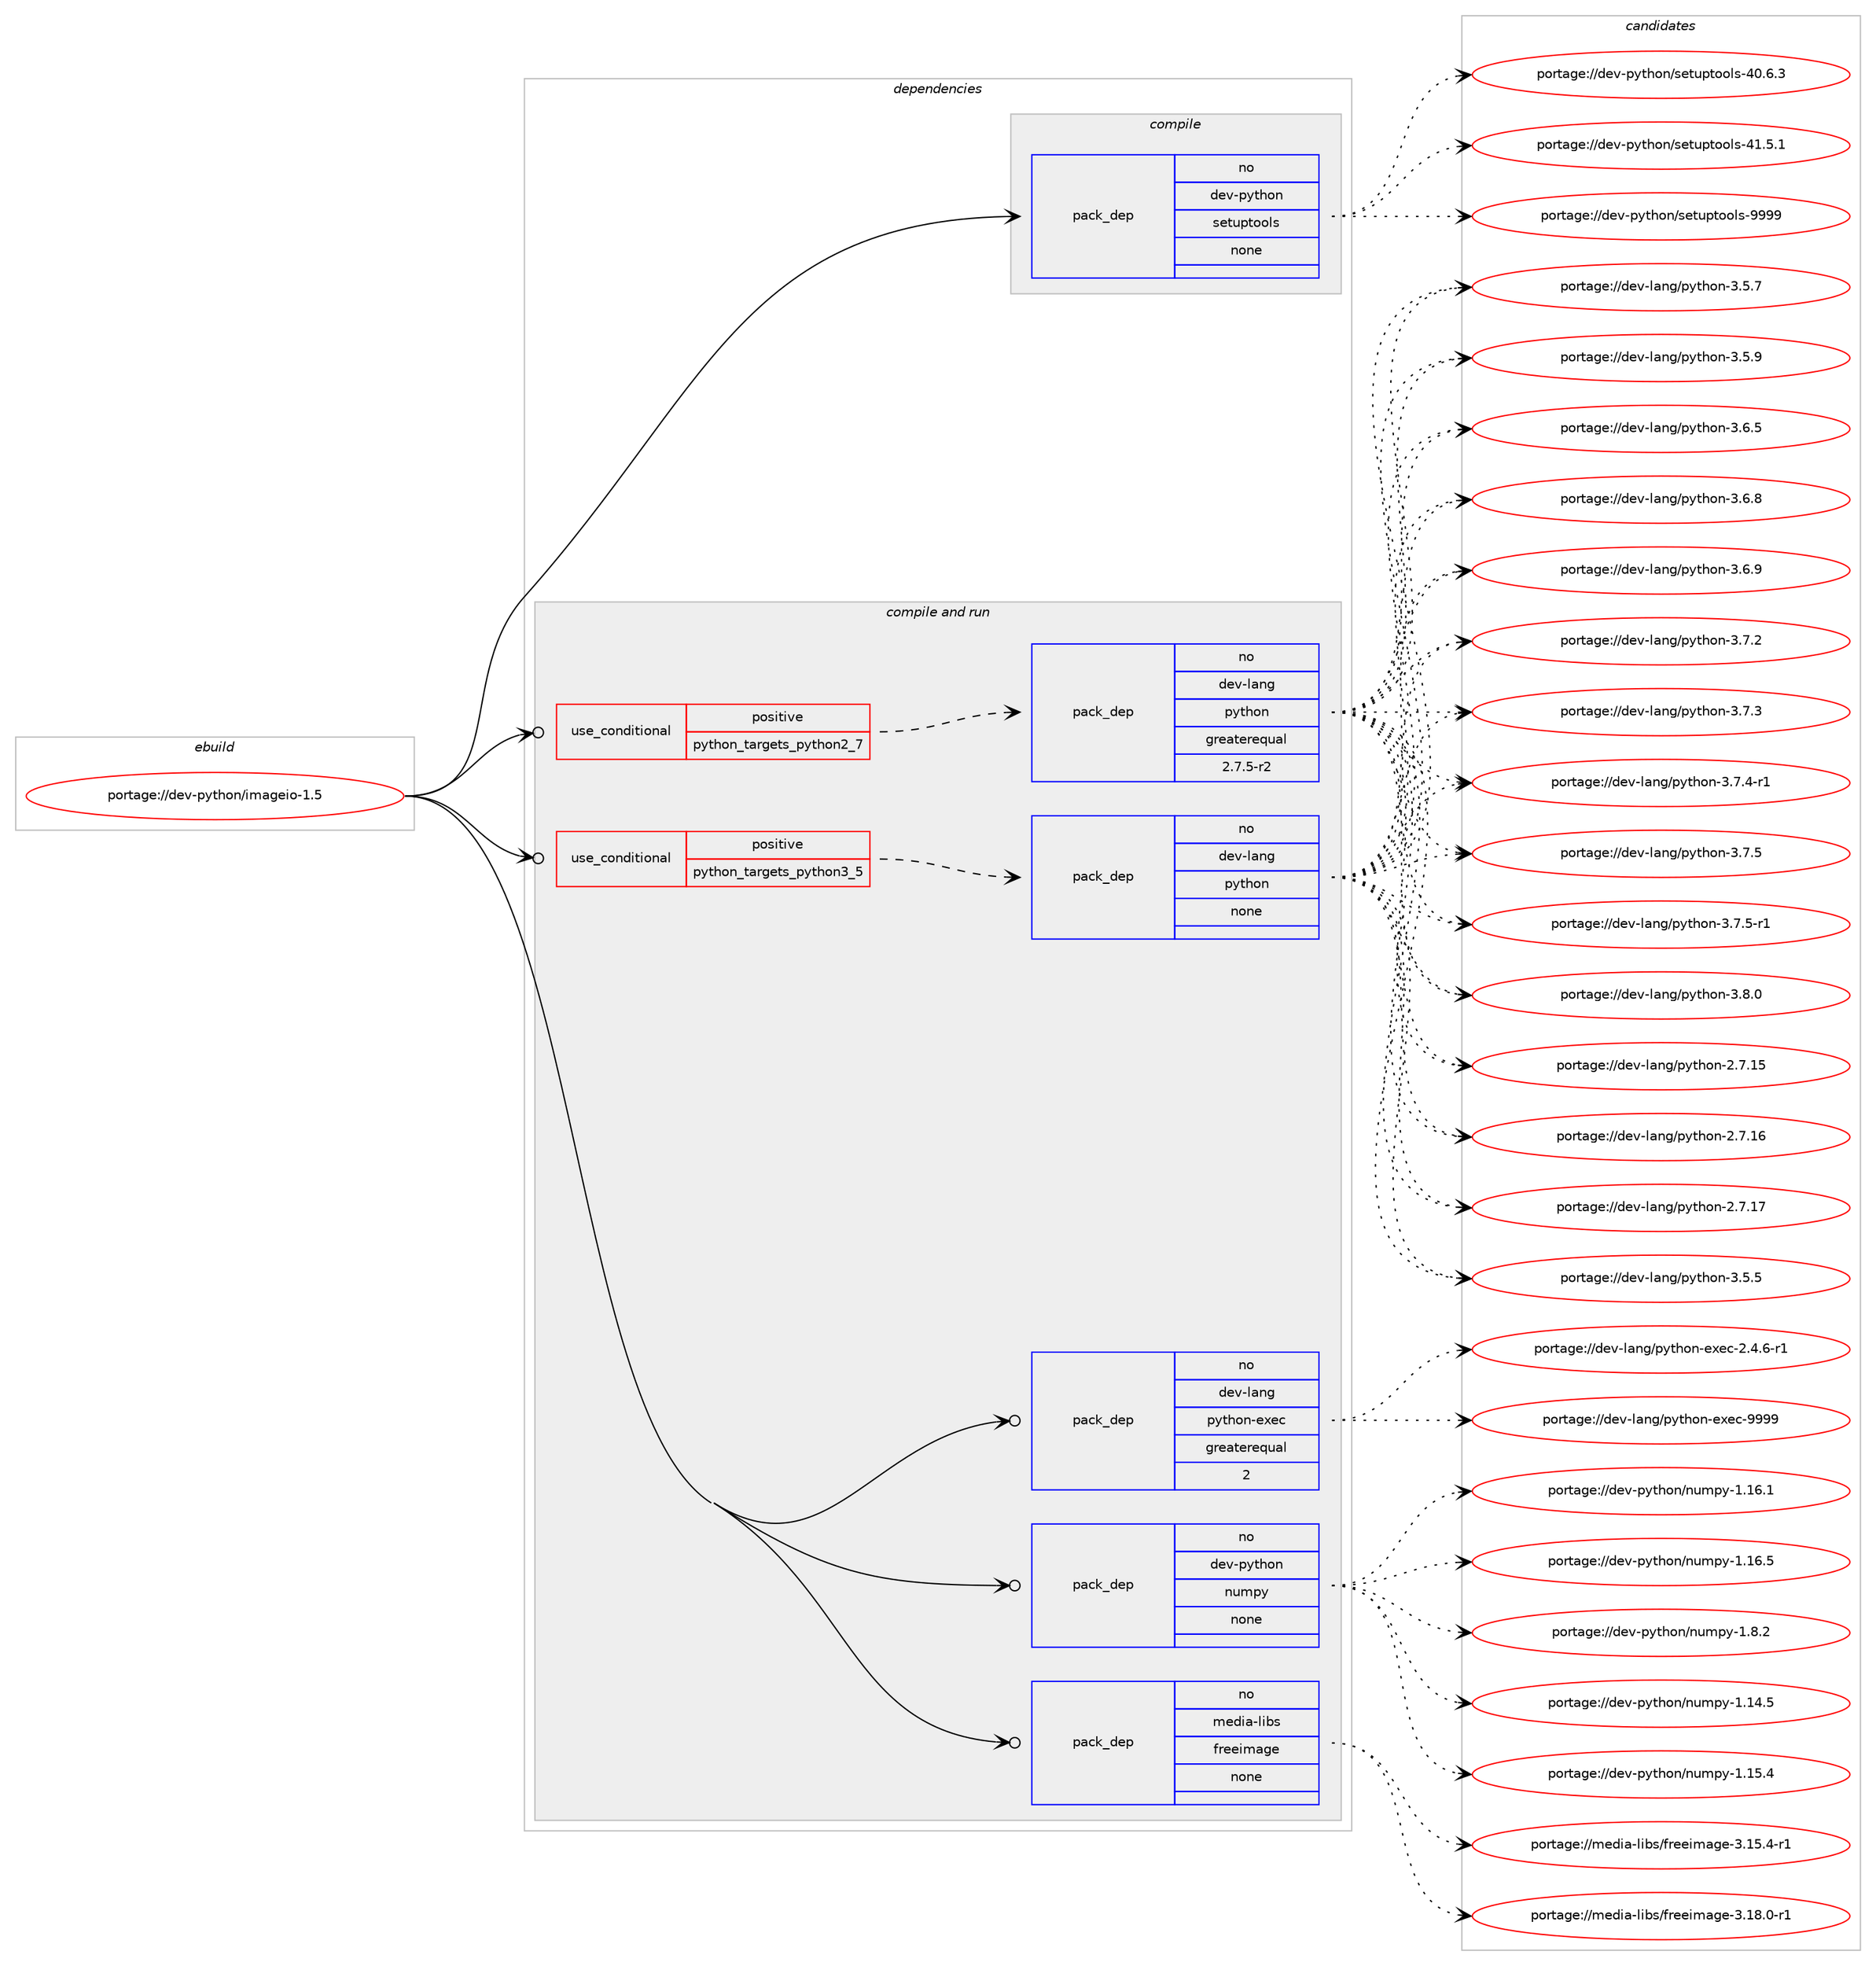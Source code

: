 digraph prolog {

# *************
# Graph options
# *************

newrank=true;
concentrate=true;
compound=true;
graph [rankdir=LR,fontname=Helvetica,fontsize=10,ranksep=1.5];#, ranksep=2.5, nodesep=0.2];
edge  [arrowhead=vee];
node  [fontname=Helvetica,fontsize=10];

# **********
# The ebuild
# **********

subgraph cluster_leftcol {
color=gray;
rank=same;
label=<<i>ebuild</i>>;
id [label="portage://dev-python/imageio-1.5", color=red, width=4, href="../dev-python/imageio-1.5.svg"];
}

# ****************
# The dependencies
# ****************

subgraph cluster_midcol {
color=gray;
label=<<i>dependencies</i>>;
subgraph cluster_compile {
fillcolor="#eeeeee";
style=filled;
label=<<i>compile</i>>;
subgraph pack110714 {
dependency144054 [label=<<TABLE BORDER="0" CELLBORDER="1" CELLSPACING="0" CELLPADDING="4" WIDTH="220"><TR><TD ROWSPAN="6" CELLPADDING="30">pack_dep</TD></TR><TR><TD WIDTH="110">no</TD></TR><TR><TD>dev-python</TD></TR><TR><TD>setuptools</TD></TR><TR><TD>none</TD></TR><TR><TD></TD></TR></TABLE>>, shape=none, color=blue];
}
id:e -> dependency144054:w [weight=20,style="solid",arrowhead="vee"];
}
subgraph cluster_compileandrun {
fillcolor="#eeeeee";
style=filled;
label=<<i>compile and run</i>>;
subgraph cond30020 {
dependency144055 [label=<<TABLE BORDER="0" CELLBORDER="1" CELLSPACING="0" CELLPADDING="4"><TR><TD ROWSPAN="3" CELLPADDING="10">use_conditional</TD></TR><TR><TD>positive</TD></TR><TR><TD>python_targets_python2_7</TD></TR></TABLE>>, shape=none, color=red];
subgraph pack110715 {
dependency144056 [label=<<TABLE BORDER="0" CELLBORDER="1" CELLSPACING="0" CELLPADDING="4" WIDTH="220"><TR><TD ROWSPAN="6" CELLPADDING="30">pack_dep</TD></TR><TR><TD WIDTH="110">no</TD></TR><TR><TD>dev-lang</TD></TR><TR><TD>python</TD></TR><TR><TD>greaterequal</TD></TR><TR><TD>2.7.5-r2</TD></TR></TABLE>>, shape=none, color=blue];
}
dependency144055:e -> dependency144056:w [weight=20,style="dashed",arrowhead="vee"];
}
id:e -> dependency144055:w [weight=20,style="solid",arrowhead="odotvee"];
subgraph cond30021 {
dependency144057 [label=<<TABLE BORDER="0" CELLBORDER="1" CELLSPACING="0" CELLPADDING="4"><TR><TD ROWSPAN="3" CELLPADDING="10">use_conditional</TD></TR><TR><TD>positive</TD></TR><TR><TD>python_targets_python3_5</TD></TR></TABLE>>, shape=none, color=red];
subgraph pack110716 {
dependency144058 [label=<<TABLE BORDER="0" CELLBORDER="1" CELLSPACING="0" CELLPADDING="4" WIDTH="220"><TR><TD ROWSPAN="6" CELLPADDING="30">pack_dep</TD></TR><TR><TD WIDTH="110">no</TD></TR><TR><TD>dev-lang</TD></TR><TR><TD>python</TD></TR><TR><TD>none</TD></TR><TR><TD></TD></TR></TABLE>>, shape=none, color=blue];
}
dependency144057:e -> dependency144058:w [weight=20,style="dashed",arrowhead="vee"];
}
id:e -> dependency144057:w [weight=20,style="solid",arrowhead="odotvee"];
subgraph pack110717 {
dependency144059 [label=<<TABLE BORDER="0" CELLBORDER="1" CELLSPACING="0" CELLPADDING="4" WIDTH="220"><TR><TD ROWSPAN="6" CELLPADDING="30">pack_dep</TD></TR><TR><TD WIDTH="110">no</TD></TR><TR><TD>dev-lang</TD></TR><TR><TD>python-exec</TD></TR><TR><TD>greaterequal</TD></TR><TR><TD>2</TD></TR></TABLE>>, shape=none, color=blue];
}
id:e -> dependency144059:w [weight=20,style="solid",arrowhead="odotvee"];
subgraph pack110718 {
dependency144060 [label=<<TABLE BORDER="0" CELLBORDER="1" CELLSPACING="0" CELLPADDING="4" WIDTH="220"><TR><TD ROWSPAN="6" CELLPADDING="30">pack_dep</TD></TR><TR><TD WIDTH="110">no</TD></TR><TR><TD>dev-python</TD></TR><TR><TD>numpy</TD></TR><TR><TD>none</TD></TR><TR><TD></TD></TR></TABLE>>, shape=none, color=blue];
}
id:e -> dependency144060:w [weight=20,style="solid",arrowhead="odotvee"];
subgraph pack110719 {
dependency144061 [label=<<TABLE BORDER="0" CELLBORDER="1" CELLSPACING="0" CELLPADDING="4" WIDTH="220"><TR><TD ROWSPAN="6" CELLPADDING="30">pack_dep</TD></TR><TR><TD WIDTH="110">no</TD></TR><TR><TD>media-libs</TD></TR><TR><TD>freeimage</TD></TR><TR><TD>none</TD></TR><TR><TD></TD></TR></TABLE>>, shape=none, color=blue];
}
id:e -> dependency144061:w [weight=20,style="solid",arrowhead="odotvee"];
}
subgraph cluster_run {
fillcolor="#eeeeee";
style=filled;
label=<<i>run</i>>;
}
}

# **************
# The candidates
# **************

subgraph cluster_choices {
rank=same;
color=gray;
label=<<i>candidates</i>>;

subgraph choice110714 {
color=black;
nodesep=1;
choiceportage100101118451121211161041111104711510111611711211611111110811545524846544651 [label="portage://dev-python/setuptools-40.6.3", color=red, width=4,href="../dev-python/setuptools-40.6.3.svg"];
choiceportage100101118451121211161041111104711510111611711211611111110811545524946534649 [label="portage://dev-python/setuptools-41.5.1", color=red, width=4,href="../dev-python/setuptools-41.5.1.svg"];
choiceportage10010111845112121116104111110471151011161171121161111111081154557575757 [label="portage://dev-python/setuptools-9999", color=red, width=4,href="../dev-python/setuptools-9999.svg"];
dependency144054:e -> choiceportage100101118451121211161041111104711510111611711211611111110811545524846544651:w [style=dotted,weight="100"];
dependency144054:e -> choiceportage100101118451121211161041111104711510111611711211611111110811545524946534649:w [style=dotted,weight="100"];
dependency144054:e -> choiceportage10010111845112121116104111110471151011161171121161111111081154557575757:w [style=dotted,weight="100"];
}
subgraph choice110715 {
color=black;
nodesep=1;
choiceportage10010111845108971101034711212111610411111045504655464953 [label="portage://dev-lang/python-2.7.15", color=red, width=4,href="../dev-lang/python-2.7.15.svg"];
choiceportage10010111845108971101034711212111610411111045504655464954 [label="portage://dev-lang/python-2.7.16", color=red, width=4,href="../dev-lang/python-2.7.16.svg"];
choiceportage10010111845108971101034711212111610411111045504655464955 [label="portage://dev-lang/python-2.7.17", color=red, width=4,href="../dev-lang/python-2.7.17.svg"];
choiceportage100101118451089711010347112121116104111110455146534653 [label="portage://dev-lang/python-3.5.5", color=red, width=4,href="../dev-lang/python-3.5.5.svg"];
choiceportage100101118451089711010347112121116104111110455146534655 [label="portage://dev-lang/python-3.5.7", color=red, width=4,href="../dev-lang/python-3.5.7.svg"];
choiceportage100101118451089711010347112121116104111110455146534657 [label="portage://dev-lang/python-3.5.9", color=red, width=4,href="../dev-lang/python-3.5.9.svg"];
choiceportage100101118451089711010347112121116104111110455146544653 [label="portage://dev-lang/python-3.6.5", color=red, width=4,href="../dev-lang/python-3.6.5.svg"];
choiceportage100101118451089711010347112121116104111110455146544656 [label="portage://dev-lang/python-3.6.8", color=red, width=4,href="../dev-lang/python-3.6.8.svg"];
choiceportage100101118451089711010347112121116104111110455146544657 [label="portage://dev-lang/python-3.6.9", color=red, width=4,href="../dev-lang/python-3.6.9.svg"];
choiceportage100101118451089711010347112121116104111110455146554650 [label="portage://dev-lang/python-3.7.2", color=red, width=4,href="../dev-lang/python-3.7.2.svg"];
choiceportage100101118451089711010347112121116104111110455146554651 [label="portage://dev-lang/python-3.7.3", color=red, width=4,href="../dev-lang/python-3.7.3.svg"];
choiceportage1001011184510897110103471121211161041111104551465546524511449 [label="portage://dev-lang/python-3.7.4-r1", color=red, width=4,href="../dev-lang/python-3.7.4-r1.svg"];
choiceportage100101118451089711010347112121116104111110455146554653 [label="portage://dev-lang/python-3.7.5", color=red, width=4,href="../dev-lang/python-3.7.5.svg"];
choiceportage1001011184510897110103471121211161041111104551465546534511449 [label="portage://dev-lang/python-3.7.5-r1", color=red, width=4,href="../dev-lang/python-3.7.5-r1.svg"];
choiceportage100101118451089711010347112121116104111110455146564648 [label="portage://dev-lang/python-3.8.0", color=red, width=4,href="../dev-lang/python-3.8.0.svg"];
dependency144056:e -> choiceportage10010111845108971101034711212111610411111045504655464953:w [style=dotted,weight="100"];
dependency144056:e -> choiceportage10010111845108971101034711212111610411111045504655464954:w [style=dotted,weight="100"];
dependency144056:e -> choiceportage10010111845108971101034711212111610411111045504655464955:w [style=dotted,weight="100"];
dependency144056:e -> choiceportage100101118451089711010347112121116104111110455146534653:w [style=dotted,weight="100"];
dependency144056:e -> choiceportage100101118451089711010347112121116104111110455146534655:w [style=dotted,weight="100"];
dependency144056:e -> choiceportage100101118451089711010347112121116104111110455146534657:w [style=dotted,weight="100"];
dependency144056:e -> choiceportage100101118451089711010347112121116104111110455146544653:w [style=dotted,weight="100"];
dependency144056:e -> choiceportage100101118451089711010347112121116104111110455146544656:w [style=dotted,weight="100"];
dependency144056:e -> choiceportage100101118451089711010347112121116104111110455146544657:w [style=dotted,weight="100"];
dependency144056:e -> choiceportage100101118451089711010347112121116104111110455146554650:w [style=dotted,weight="100"];
dependency144056:e -> choiceportage100101118451089711010347112121116104111110455146554651:w [style=dotted,weight="100"];
dependency144056:e -> choiceportage1001011184510897110103471121211161041111104551465546524511449:w [style=dotted,weight="100"];
dependency144056:e -> choiceportage100101118451089711010347112121116104111110455146554653:w [style=dotted,weight="100"];
dependency144056:e -> choiceportage1001011184510897110103471121211161041111104551465546534511449:w [style=dotted,weight="100"];
dependency144056:e -> choiceportage100101118451089711010347112121116104111110455146564648:w [style=dotted,weight="100"];
}
subgraph choice110716 {
color=black;
nodesep=1;
choiceportage10010111845108971101034711212111610411111045504655464953 [label="portage://dev-lang/python-2.7.15", color=red, width=4,href="../dev-lang/python-2.7.15.svg"];
choiceportage10010111845108971101034711212111610411111045504655464954 [label="portage://dev-lang/python-2.7.16", color=red, width=4,href="../dev-lang/python-2.7.16.svg"];
choiceportage10010111845108971101034711212111610411111045504655464955 [label="portage://dev-lang/python-2.7.17", color=red, width=4,href="../dev-lang/python-2.7.17.svg"];
choiceportage100101118451089711010347112121116104111110455146534653 [label="portage://dev-lang/python-3.5.5", color=red, width=4,href="../dev-lang/python-3.5.5.svg"];
choiceportage100101118451089711010347112121116104111110455146534655 [label="portage://dev-lang/python-3.5.7", color=red, width=4,href="../dev-lang/python-3.5.7.svg"];
choiceportage100101118451089711010347112121116104111110455146534657 [label="portage://dev-lang/python-3.5.9", color=red, width=4,href="../dev-lang/python-3.5.9.svg"];
choiceportage100101118451089711010347112121116104111110455146544653 [label="portage://dev-lang/python-3.6.5", color=red, width=4,href="../dev-lang/python-3.6.5.svg"];
choiceportage100101118451089711010347112121116104111110455146544656 [label="portage://dev-lang/python-3.6.8", color=red, width=4,href="../dev-lang/python-3.6.8.svg"];
choiceportage100101118451089711010347112121116104111110455146544657 [label="portage://dev-lang/python-3.6.9", color=red, width=4,href="../dev-lang/python-3.6.9.svg"];
choiceportage100101118451089711010347112121116104111110455146554650 [label="portage://dev-lang/python-3.7.2", color=red, width=4,href="../dev-lang/python-3.7.2.svg"];
choiceportage100101118451089711010347112121116104111110455146554651 [label="portage://dev-lang/python-3.7.3", color=red, width=4,href="../dev-lang/python-3.7.3.svg"];
choiceportage1001011184510897110103471121211161041111104551465546524511449 [label="portage://dev-lang/python-3.7.4-r1", color=red, width=4,href="../dev-lang/python-3.7.4-r1.svg"];
choiceportage100101118451089711010347112121116104111110455146554653 [label="portage://dev-lang/python-3.7.5", color=red, width=4,href="../dev-lang/python-3.7.5.svg"];
choiceportage1001011184510897110103471121211161041111104551465546534511449 [label="portage://dev-lang/python-3.7.5-r1", color=red, width=4,href="../dev-lang/python-3.7.5-r1.svg"];
choiceportage100101118451089711010347112121116104111110455146564648 [label="portage://dev-lang/python-3.8.0", color=red, width=4,href="../dev-lang/python-3.8.0.svg"];
dependency144058:e -> choiceportage10010111845108971101034711212111610411111045504655464953:w [style=dotted,weight="100"];
dependency144058:e -> choiceportage10010111845108971101034711212111610411111045504655464954:w [style=dotted,weight="100"];
dependency144058:e -> choiceportage10010111845108971101034711212111610411111045504655464955:w [style=dotted,weight="100"];
dependency144058:e -> choiceportage100101118451089711010347112121116104111110455146534653:w [style=dotted,weight="100"];
dependency144058:e -> choiceportage100101118451089711010347112121116104111110455146534655:w [style=dotted,weight="100"];
dependency144058:e -> choiceportage100101118451089711010347112121116104111110455146534657:w [style=dotted,weight="100"];
dependency144058:e -> choiceportage100101118451089711010347112121116104111110455146544653:w [style=dotted,weight="100"];
dependency144058:e -> choiceportage100101118451089711010347112121116104111110455146544656:w [style=dotted,weight="100"];
dependency144058:e -> choiceportage100101118451089711010347112121116104111110455146544657:w [style=dotted,weight="100"];
dependency144058:e -> choiceportage100101118451089711010347112121116104111110455146554650:w [style=dotted,weight="100"];
dependency144058:e -> choiceportage100101118451089711010347112121116104111110455146554651:w [style=dotted,weight="100"];
dependency144058:e -> choiceportage1001011184510897110103471121211161041111104551465546524511449:w [style=dotted,weight="100"];
dependency144058:e -> choiceportage100101118451089711010347112121116104111110455146554653:w [style=dotted,weight="100"];
dependency144058:e -> choiceportage1001011184510897110103471121211161041111104551465546534511449:w [style=dotted,weight="100"];
dependency144058:e -> choiceportage100101118451089711010347112121116104111110455146564648:w [style=dotted,weight="100"];
}
subgraph choice110717 {
color=black;
nodesep=1;
choiceportage10010111845108971101034711212111610411111045101120101994550465246544511449 [label="portage://dev-lang/python-exec-2.4.6-r1", color=red, width=4,href="../dev-lang/python-exec-2.4.6-r1.svg"];
choiceportage10010111845108971101034711212111610411111045101120101994557575757 [label="portage://dev-lang/python-exec-9999", color=red, width=4,href="../dev-lang/python-exec-9999.svg"];
dependency144059:e -> choiceportage10010111845108971101034711212111610411111045101120101994550465246544511449:w [style=dotted,weight="100"];
dependency144059:e -> choiceportage10010111845108971101034711212111610411111045101120101994557575757:w [style=dotted,weight="100"];
}
subgraph choice110718 {
color=black;
nodesep=1;
choiceportage100101118451121211161041111104711011710911212145494649524653 [label="portage://dev-python/numpy-1.14.5", color=red, width=4,href="../dev-python/numpy-1.14.5.svg"];
choiceportage100101118451121211161041111104711011710911212145494649534652 [label="portage://dev-python/numpy-1.15.4", color=red, width=4,href="../dev-python/numpy-1.15.4.svg"];
choiceportage100101118451121211161041111104711011710911212145494649544649 [label="portage://dev-python/numpy-1.16.1", color=red, width=4,href="../dev-python/numpy-1.16.1.svg"];
choiceportage100101118451121211161041111104711011710911212145494649544653 [label="portage://dev-python/numpy-1.16.5", color=red, width=4,href="../dev-python/numpy-1.16.5.svg"];
choiceportage1001011184511212111610411111047110117109112121454946564650 [label="portage://dev-python/numpy-1.8.2", color=red, width=4,href="../dev-python/numpy-1.8.2.svg"];
dependency144060:e -> choiceportage100101118451121211161041111104711011710911212145494649524653:w [style=dotted,weight="100"];
dependency144060:e -> choiceportage100101118451121211161041111104711011710911212145494649534652:w [style=dotted,weight="100"];
dependency144060:e -> choiceportage100101118451121211161041111104711011710911212145494649544649:w [style=dotted,weight="100"];
dependency144060:e -> choiceportage100101118451121211161041111104711011710911212145494649544653:w [style=dotted,weight="100"];
dependency144060:e -> choiceportage1001011184511212111610411111047110117109112121454946564650:w [style=dotted,weight="100"];
}
subgraph choice110719 {
color=black;
nodesep=1;
choiceportage1091011001059745108105981154710211410110110510997103101455146495346524511449 [label="portage://media-libs/freeimage-3.15.4-r1", color=red, width=4,href="../media-libs/freeimage-3.15.4-r1.svg"];
choiceportage1091011001059745108105981154710211410110110510997103101455146495646484511449 [label="portage://media-libs/freeimage-3.18.0-r1", color=red, width=4,href="../media-libs/freeimage-3.18.0-r1.svg"];
dependency144061:e -> choiceportage1091011001059745108105981154710211410110110510997103101455146495346524511449:w [style=dotted,weight="100"];
dependency144061:e -> choiceportage1091011001059745108105981154710211410110110510997103101455146495646484511449:w [style=dotted,weight="100"];
}
}

}
